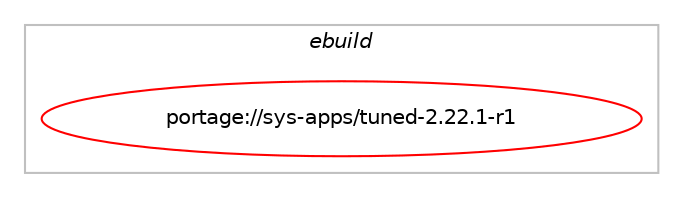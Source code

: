 digraph prolog {

# *************
# Graph options
# *************

newrank=true;
concentrate=true;
compound=true;
graph [rankdir=LR,fontname=Helvetica,fontsize=10,ranksep=1.5];#, ranksep=2.5, nodesep=0.2];
edge  [arrowhead=vee];
node  [fontname=Helvetica,fontsize=10];

# **********
# The ebuild
# **********

subgraph cluster_leftcol {
color=gray;
label=<<i>ebuild</i>>;
id [label="portage://sys-apps/tuned-2.22.1-r1", color=red, width=4, href="../sys-apps/tuned-2.22.1-r1.svg"];
}

# ****************
# The dependencies
# ****************

subgraph cluster_midcol {
color=gray;
label=<<i>dependencies</i>>;
subgraph cluster_compile {
fillcolor="#eeeeee";
style=filled;
label=<<i>compile</i>>;
# *** BEGIN UNKNOWN DEPENDENCY TYPE (TODO) ***
# id -> equal(use_conditional_group(positive,python_single_target_python3_10,portage://sys-apps/tuned-2.22.1-r1,[package_dependency(portage://sys-apps/tuned-2.22.1-r1,install,no,dev-lang,python,none,[,,],[slot(3.10)],[])]))
# *** END UNKNOWN DEPENDENCY TYPE (TODO) ***

# *** BEGIN UNKNOWN DEPENDENCY TYPE (TODO) ***
# id -> equal(use_conditional_group(positive,python_single_target_python3_10,portage://sys-apps/tuned-2.22.1-r1,[package_dependency(portage://sys-apps/tuned-2.22.1-r1,install,no,dev-python,configobj,none,[,,],[],[use(enable(python_targets_python3_10),negative)]),package_dependency(portage://sys-apps/tuned-2.22.1-r1,install,no,dev-python,dbus-python,none,[,,],[],[use(enable(python_targets_python3_10),negative)]),package_dependency(portage://sys-apps/tuned-2.22.1-r1,install,no,dev-python,decorator,none,[,,],[],[use(enable(python_targets_python3_10),negative)]),package_dependency(portage://sys-apps/tuned-2.22.1-r1,install,no,dev-python,pygobject,none,[,,],[slot(3)],[use(enable(python_targets_python3_10),negative)]),package_dependency(portage://sys-apps/tuned-2.22.1-r1,install,no,dev-python,python-linux-procfs,none,[,,],[],[use(enable(python_targets_python3_10),negative)]),package_dependency(portage://sys-apps/tuned-2.22.1-r1,install,no,dev-python,pyudev,none,[,,],[],[use(enable(python_targets_python3_10),negative)])]))
# *** END UNKNOWN DEPENDENCY TYPE (TODO) ***

# *** BEGIN UNKNOWN DEPENDENCY TYPE (TODO) ***
# id -> equal(use_conditional_group(positive,python_single_target_python3_11,portage://sys-apps/tuned-2.22.1-r1,[package_dependency(portage://sys-apps/tuned-2.22.1-r1,install,no,dev-lang,python,none,[,,],[slot(3.11)],[])]))
# *** END UNKNOWN DEPENDENCY TYPE (TODO) ***

# *** BEGIN UNKNOWN DEPENDENCY TYPE (TODO) ***
# id -> equal(use_conditional_group(positive,python_single_target_python3_11,portage://sys-apps/tuned-2.22.1-r1,[package_dependency(portage://sys-apps/tuned-2.22.1-r1,install,no,dev-python,configobj,none,[,,],[],[use(enable(python_targets_python3_11),negative)]),package_dependency(portage://sys-apps/tuned-2.22.1-r1,install,no,dev-python,dbus-python,none,[,,],[],[use(enable(python_targets_python3_11),negative)]),package_dependency(portage://sys-apps/tuned-2.22.1-r1,install,no,dev-python,decorator,none,[,,],[],[use(enable(python_targets_python3_11),negative)]),package_dependency(portage://sys-apps/tuned-2.22.1-r1,install,no,dev-python,pygobject,none,[,,],[slot(3)],[use(enable(python_targets_python3_11),negative)]),package_dependency(portage://sys-apps/tuned-2.22.1-r1,install,no,dev-python,python-linux-procfs,none,[,,],[],[use(enable(python_targets_python3_11),negative)]),package_dependency(portage://sys-apps/tuned-2.22.1-r1,install,no,dev-python,pyudev,none,[,,],[],[use(enable(python_targets_python3_11),negative)])]))
# *** END UNKNOWN DEPENDENCY TYPE (TODO) ***

# *** BEGIN UNKNOWN DEPENDENCY TYPE (TODO) ***
# id -> equal(use_conditional_group(positive,python_single_target_python3_12,portage://sys-apps/tuned-2.22.1-r1,[package_dependency(portage://sys-apps/tuned-2.22.1-r1,install,no,dev-lang,python,none,[,,],[slot(3.12)],[])]))
# *** END UNKNOWN DEPENDENCY TYPE (TODO) ***

# *** BEGIN UNKNOWN DEPENDENCY TYPE (TODO) ***
# id -> equal(use_conditional_group(positive,python_single_target_python3_12,portage://sys-apps/tuned-2.22.1-r1,[package_dependency(portage://sys-apps/tuned-2.22.1-r1,install,no,dev-python,configobj,none,[,,],[],[use(enable(python_targets_python3_12),negative)]),package_dependency(portage://sys-apps/tuned-2.22.1-r1,install,no,dev-python,dbus-python,none,[,,],[],[use(enable(python_targets_python3_12),negative)]),package_dependency(portage://sys-apps/tuned-2.22.1-r1,install,no,dev-python,decorator,none,[,,],[],[use(enable(python_targets_python3_12),negative)]),package_dependency(portage://sys-apps/tuned-2.22.1-r1,install,no,dev-python,pygobject,none,[,,],[slot(3)],[use(enable(python_targets_python3_12),negative)]),package_dependency(portage://sys-apps/tuned-2.22.1-r1,install,no,dev-python,python-linux-procfs,none,[,,],[],[use(enable(python_targets_python3_12),negative)]),package_dependency(portage://sys-apps/tuned-2.22.1-r1,install,no,dev-python,pyudev,none,[,,],[],[use(enable(python_targets_python3_12),negative)])]))
# *** END UNKNOWN DEPENDENCY TYPE (TODO) ***

}
subgraph cluster_compileandrun {
fillcolor="#eeeeee";
style=filled;
label=<<i>compile and run</i>>;
}
subgraph cluster_run {
fillcolor="#eeeeee";
style=filled;
label=<<i>run</i>>;
# *** BEGIN UNKNOWN DEPENDENCY TYPE (TODO) ***
# id -> equal(use_conditional_group(positive,python_single_target_python3_10,portage://sys-apps/tuned-2.22.1-r1,[package_dependency(portage://sys-apps/tuned-2.22.1-r1,run,no,dev-lang,python,none,[,,],[slot(3.10)],[])]))
# *** END UNKNOWN DEPENDENCY TYPE (TODO) ***

# *** BEGIN UNKNOWN DEPENDENCY TYPE (TODO) ***
# id -> equal(use_conditional_group(positive,python_single_target_python3_10,portage://sys-apps/tuned-2.22.1-r1,[package_dependency(portage://sys-apps/tuned-2.22.1-r1,run,no,dev-python,configobj,none,[,,],[],[use(enable(python_targets_python3_10),negative)]),package_dependency(portage://sys-apps/tuned-2.22.1-r1,run,no,dev-python,dbus-python,none,[,,],[],[use(enable(python_targets_python3_10),negative)]),package_dependency(portage://sys-apps/tuned-2.22.1-r1,run,no,dev-python,decorator,none,[,,],[],[use(enable(python_targets_python3_10),negative)]),package_dependency(portage://sys-apps/tuned-2.22.1-r1,run,no,dev-python,pygobject,none,[,,],[slot(3)],[use(enable(python_targets_python3_10),negative)]),package_dependency(portage://sys-apps/tuned-2.22.1-r1,run,no,dev-python,python-linux-procfs,none,[,,],[],[use(enable(python_targets_python3_10),negative)]),package_dependency(portage://sys-apps/tuned-2.22.1-r1,run,no,dev-python,pyudev,none,[,,],[],[use(enable(python_targets_python3_10),negative)])]))
# *** END UNKNOWN DEPENDENCY TYPE (TODO) ***

# *** BEGIN UNKNOWN DEPENDENCY TYPE (TODO) ***
# id -> equal(use_conditional_group(positive,python_single_target_python3_11,portage://sys-apps/tuned-2.22.1-r1,[package_dependency(portage://sys-apps/tuned-2.22.1-r1,run,no,dev-lang,python,none,[,,],[slot(3.11)],[])]))
# *** END UNKNOWN DEPENDENCY TYPE (TODO) ***

# *** BEGIN UNKNOWN DEPENDENCY TYPE (TODO) ***
# id -> equal(use_conditional_group(positive,python_single_target_python3_11,portage://sys-apps/tuned-2.22.1-r1,[package_dependency(portage://sys-apps/tuned-2.22.1-r1,run,no,dev-python,configobj,none,[,,],[],[use(enable(python_targets_python3_11),negative)]),package_dependency(portage://sys-apps/tuned-2.22.1-r1,run,no,dev-python,dbus-python,none,[,,],[],[use(enable(python_targets_python3_11),negative)]),package_dependency(portage://sys-apps/tuned-2.22.1-r1,run,no,dev-python,decorator,none,[,,],[],[use(enable(python_targets_python3_11),negative)]),package_dependency(portage://sys-apps/tuned-2.22.1-r1,run,no,dev-python,pygobject,none,[,,],[slot(3)],[use(enable(python_targets_python3_11),negative)]),package_dependency(portage://sys-apps/tuned-2.22.1-r1,run,no,dev-python,python-linux-procfs,none,[,,],[],[use(enable(python_targets_python3_11),negative)]),package_dependency(portage://sys-apps/tuned-2.22.1-r1,run,no,dev-python,pyudev,none,[,,],[],[use(enable(python_targets_python3_11),negative)])]))
# *** END UNKNOWN DEPENDENCY TYPE (TODO) ***

# *** BEGIN UNKNOWN DEPENDENCY TYPE (TODO) ***
# id -> equal(use_conditional_group(positive,python_single_target_python3_12,portage://sys-apps/tuned-2.22.1-r1,[package_dependency(portage://sys-apps/tuned-2.22.1-r1,run,no,dev-lang,python,none,[,,],[slot(3.12)],[])]))
# *** END UNKNOWN DEPENDENCY TYPE (TODO) ***

# *** BEGIN UNKNOWN DEPENDENCY TYPE (TODO) ***
# id -> equal(use_conditional_group(positive,python_single_target_python3_12,portage://sys-apps/tuned-2.22.1-r1,[package_dependency(portage://sys-apps/tuned-2.22.1-r1,run,no,dev-python,configobj,none,[,,],[],[use(enable(python_targets_python3_12),negative)]),package_dependency(portage://sys-apps/tuned-2.22.1-r1,run,no,dev-python,dbus-python,none,[,,],[],[use(enable(python_targets_python3_12),negative)]),package_dependency(portage://sys-apps/tuned-2.22.1-r1,run,no,dev-python,decorator,none,[,,],[],[use(enable(python_targets_python3_12),negative)]),package_dependency(portage://sys-apps/tuned-2.22.1-r1,run,no,dev-python,pygobject,none,[,,],[slot(3)],[use(enable(python_targets_python3_12),negative)]),package_dependency(portage://sys-apps/tuned-2.22.1-r1,run,no,dev-python,python-linux-procfs,none,[,,],[],[use(enable(python_targets_python3_12),negative)]),package_dependency(portage://sys-apps/tuned-2.22.1-r1,run,no,dev-python,pyudev,none,[,,],[],[use(enable(python_targets_python3_12),negative)])]))
# *** END UNKNOWN DEPENDENCY TYPE (TODO) ***

# *** BEGIN UNKNOWN DEPENDENCY TYPE (TODO) ***
# id -> equal(package_dependency(portage://sys-apps/tuned-2.22.1-r1,run,no,app-emulation,virt-what,none,[,,],[],[]))
# *** END UNKNOWN DEPENDENCY TYPE (TODO) ***

# *** BEGIN UNKNOWN DEPENDENCY TYPE (TODO) ***
# id -> equal(package_dependency(portage://sys-apps/tuned-2.22.1-r1,run,no,dev-debug,systemtap,none,[,,],[],[]))
# *** END UNKNOWN DEPENDENCY TYPE (TODO) ***

# *** BEGIN UNKNOWN DEPENDENCY TYPE (TODO) ***
# id -> equal(package_dependency(portage://sys-apps/tuned-2.22.1-r1,run,no,sys-apps,dbus,none,[,,],[],[]))
# *** END UNKNOWN DEPENDENCY TYPE (TODO) ***

# *** BEGIN UNKNOWN DEPENDENCY TYPE (TODO) ***
# id -> equal(package_dependency(portage://sys-apps/tuned-2.22.1-r1,run,no,sys-apps,ethtool,none,[,,],[],[]))
# *** END UNKNOWN DEPENDENCY TYPE (TODO) ***

# *** BEGIN UNKNOWN DEPENDENCY TYPE (TODO) ***
# id -> equal(package_dependency(portage://sys-apps/tuned-2.22.1-r1,run,no,sys-power,powertop,none,[,,],[],[]))
# *** END UNKNOWN DEPENDENCY TYPE (TODO) ***

# *** BEGIN UNKNOWN DEPENDENCY TYPE (TODO) ***
# id -> equal(package_dependency(portage://sys-apps/tuned-2.22.1-r1,run,no,virtual,tmpfiles,none,[,,],[],[]))
# *** END UNKNOWN DEPENDENCY TYPE (TODO) ***

}
}

# **************
# The candidates
# **************

subgraph cluster_choices {
rank=same;
color=gray;
label=<<i>candidates</i>>;

}

}
